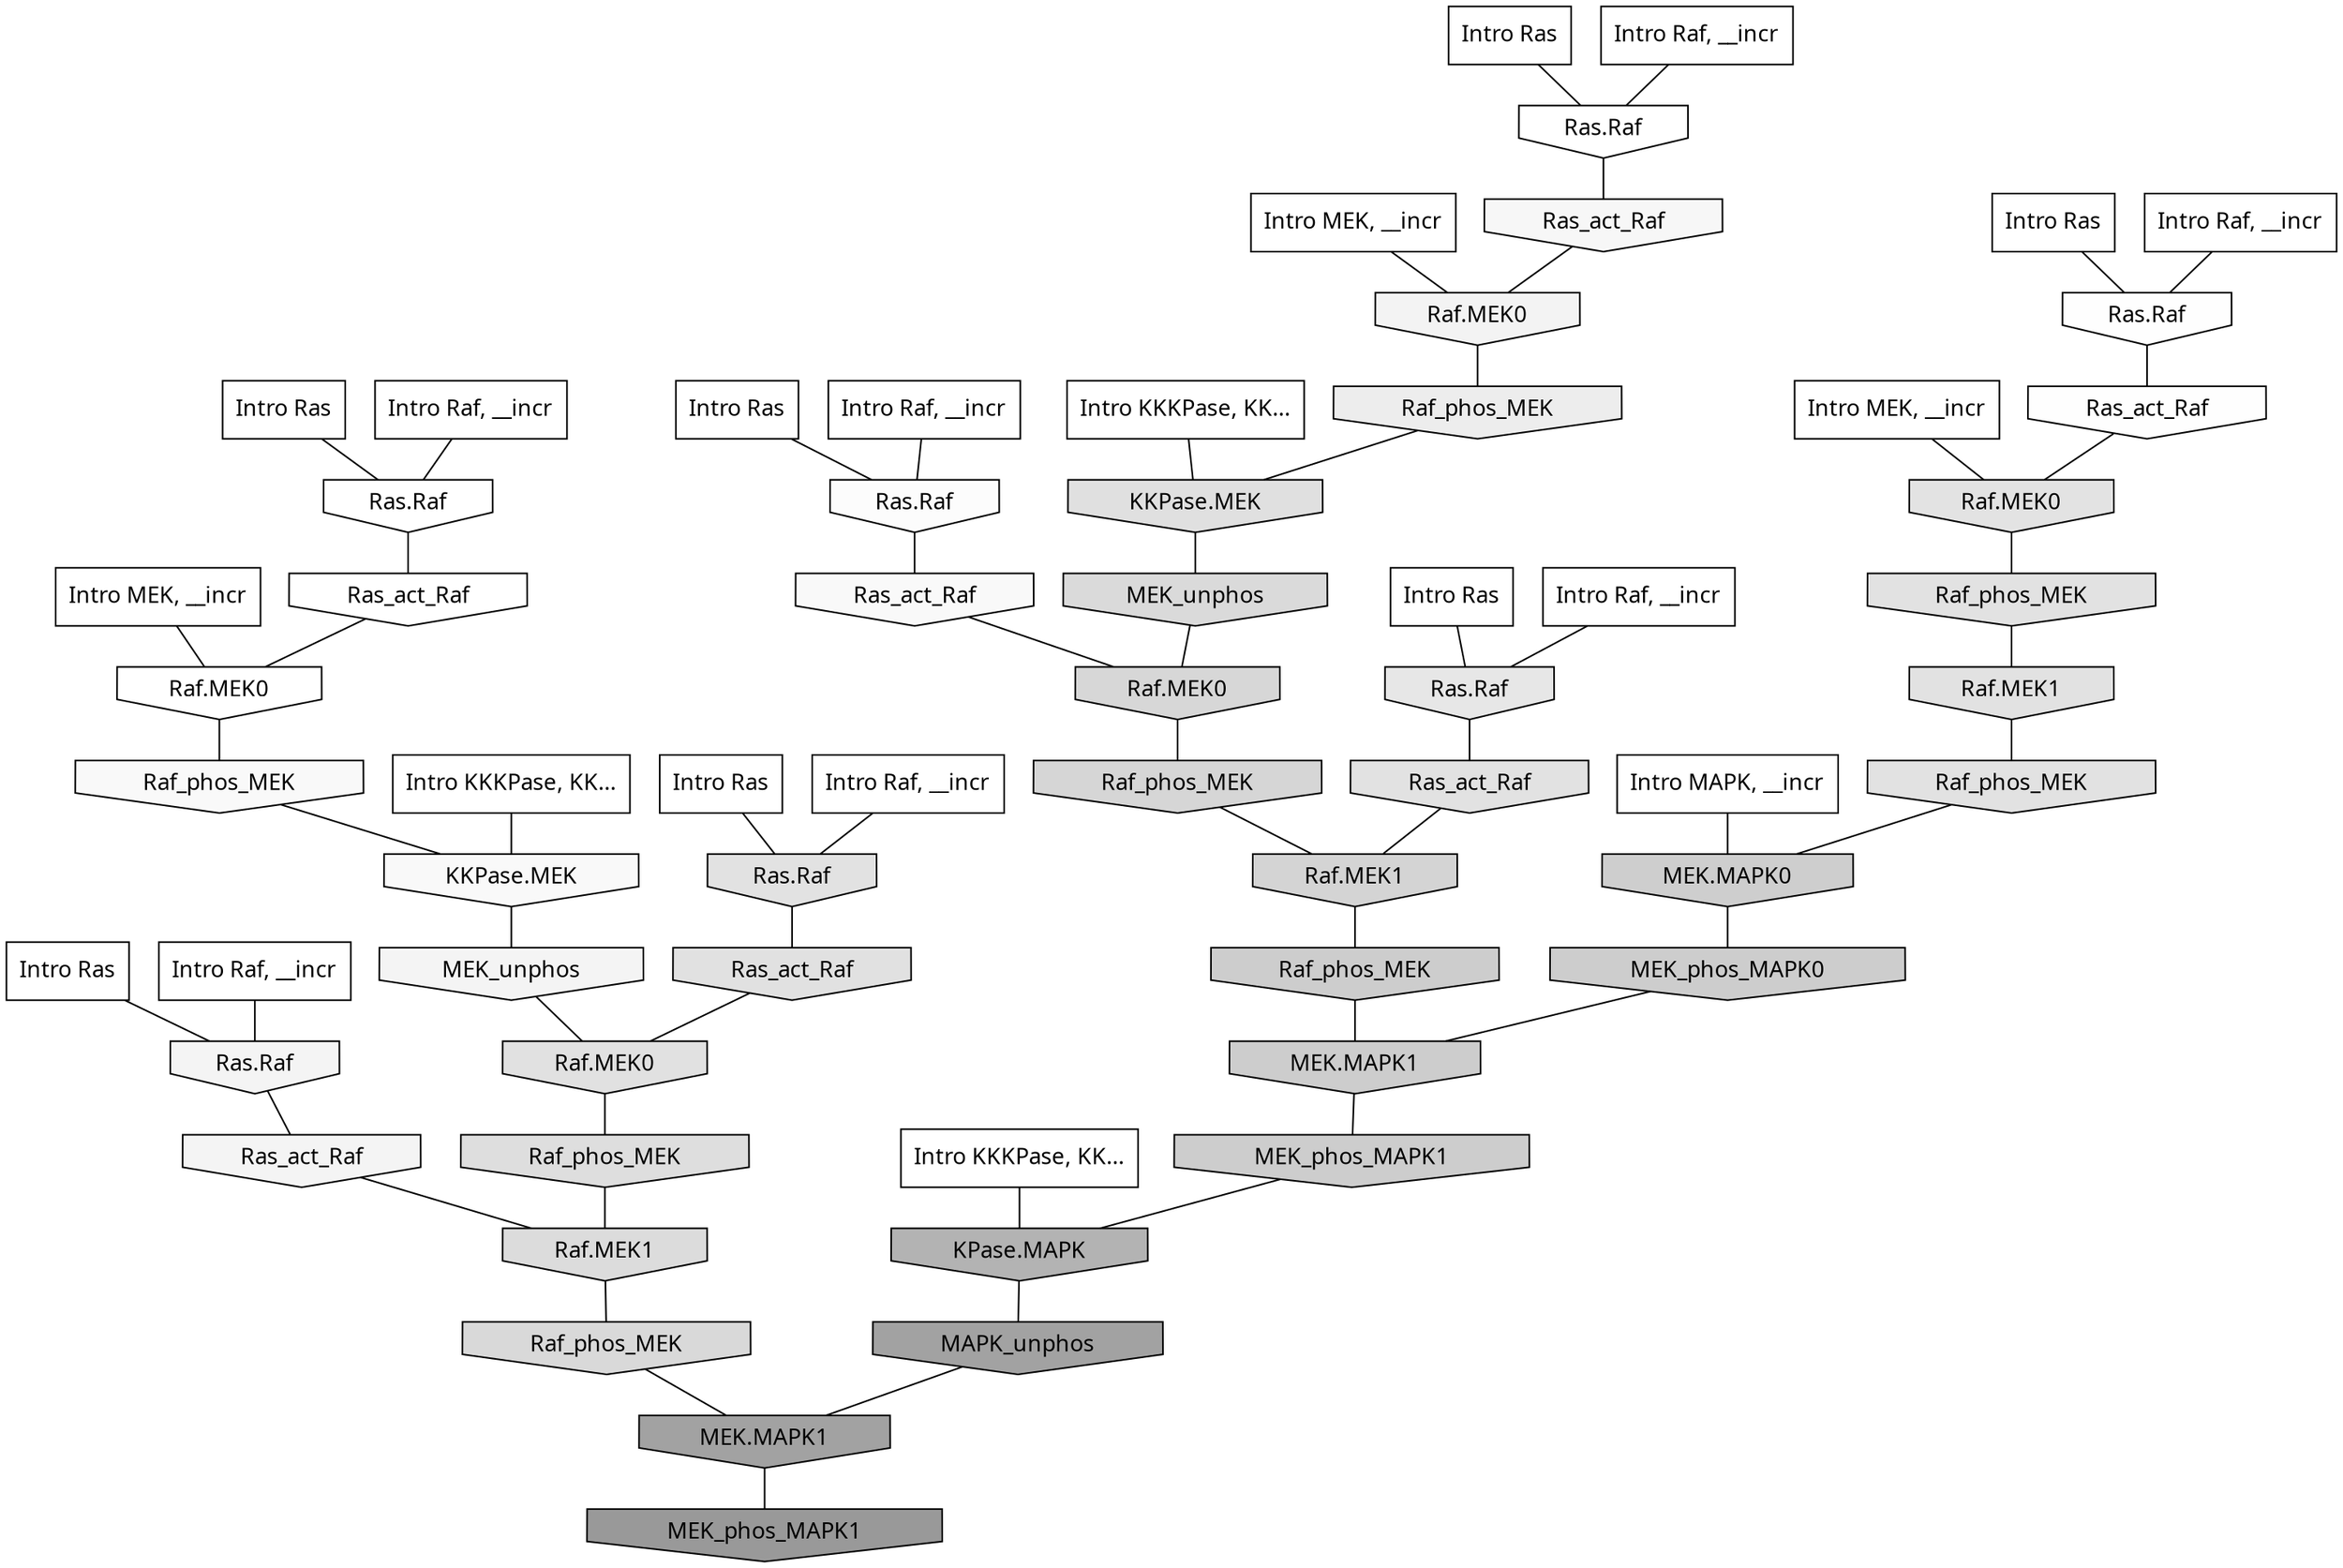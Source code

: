 digraph G{
  rankdir="TB";
  ranksep=0.30;
  node [fontname="CMU Serif"];
  edge [fontname="CMU Serif"];
  
  9 [label="Intro Ras", shape=rectangle, style=filled, fillcolor="0.000 0.000 1.000"]
  
  11 [label="Intro Ras", shape=rectangle, style=filled, fillcolor="0.000 0.000 1.000"]
  
  45 [label="Intro Ras", shape=rectangle, style=filled, fillcolor="0.000 0.000 1.000"]
  
  48 [label="Intro Ras", shape=rectangle, style=filled, fillcolor="0.000 0.000 1.000"]
  
  58 [label="Intro Ras", shape=rectangle, style=filled, fillcolor="0.000 0.000 1.000"]
  
  80 [label="Intro Ras", shape=rectangle, style=filled, fillcolor="0.000 0.000 1.000"]
  
  99 [label="Intro Ras", shape=rectangle, style=filled, fillcolor="0.000 0.000 1.000"]
  
  504 [label="Intro Raf, __incr", shape=rectangle, style=filled, fillcolor="0.000 0.000 1.000"]
  
  650 [label="Intro Raf, __incr", shape=rectangle, style=filled, fillcolor="0.000 0.000 1.000"]
  
  861 [label="Intro Raf, __incr", shape=rectangle, style=filled, fillcolor="0.000 0.000 1.000"]
  
  869 [label="Intro Raf, __incr", shape=rectangle, style=filled, fillcolor="0.000 0.000 1.000"]
  
  935 [label="Intro Raf, __incr", shape=rectangle, style=filled, fillcolor="0.000 0.000 1.000"]
  
  942 [label="Intro Raf, __incr", shape=rectangle, style=filled, fillcolor="0.000 0.000 1.000"]
  
  943 [label="Intro Raf, __incr", shape=rectangle, style=filled, fillcolor="0.000 0.000 1.000"]
  
  1564 [label="Intro MEK, __incr", shape=rectangle, style=filled, fillcolor="0.000 0.000 1.000"]
  
  1727 [label="Intro MEK, __incr", shape=rectangle, style=filled, fillcolor="0.000 0.000 1.000"]
  
  1943 [label="Intro MEK, __incr", shape=rectangle, style=filled, fillcolor="0.000 0.000 1.000"]
  
  2791 [label="Intro MAPK, __incr", shape=rectangle, style=filled, fillcolor="0.000 0.000 1.000"]
  
  3116 [label="Intro KKKPase, KK...", shape=rectangle, style=filled, fillcolor="0.000 0.000 1.000"]
  
  3123 [label="Intro KKKPase, KK...", shape=rectangle, style=filled, fillcolor="0.000 0.000 1.000"]
  
  3191 [label="Intro KKKPase, KK...", shape=rectangle, style=filled, fillcolor="0.000 0.000 1.000"]
  
  3206 [label="Ras.Raf", shape=invhouse, style=filled, fillcolor="0.000 0.000 1.000"]
  
  3298 [label="Ras.Raf", shape=invhouse, style=filled, fillcolor="0.000 0.000 1.000"]
  
  3308 [label="Ras_act_Raf", shape=invhouse, style=filled, fillcolor="0.000 0.000 0.999"]
  
  3350 [label="Raf.MEK0", shape=invhouse, style=filled, fillcolor="0.000 0.000 0.997"]
  
  3353 [label="Ras.Raf", shape=invhouse, style=filled, fillcolor="0.000 0.000 0.996"]
  
  3356 [label="Ras_act_Raf", shape=invhouse, style=filled, fillcolor="0.000 0.000 0.996"]
  
  3462 [label="Ras.Raf", shape=invhouse, style=filled, fillcolor="0.000 0.000 0.988"]
  
  3665 [label="Ras_act_Raf", shape=invhouse, style=filled, fillcolor="0.000 0.000 0.974"]
  
  3673 [label="Raf_phos_MEK", shape=invhouse, style=filled, fillcolor="0.000 0.000 0.974"]
  
  3680 [label="KKPase.MEK", shape=invhouse, style=filled, fillcolor="0.000 0.000 0.974"]
  
  3880 [label="Ras_act_Raf", shape=invhouse, style=filled, fillcolor="0.000 0.000 0.966"]
  
  4167 [label="MEK_unphos", shape=invhouse, style=filled, fillcolor="0.000 0.000 0.957"]
  
  4181 [label="Ras.Raf", shape=invhouse, style=filled, fillcolor="0.000 0.000 0.956"]
  
  4208 [label="Ras_act_Raf", shape=invhouse, style=filled, fillcolor="0.000 0.000 0.955"]
  
  4312 [label="Raf.MEK0", shape=invhouse, style=filled, fillcolor="0.000 0.000 0.951"]
  
  5040 [label="Raf_phos_MEK", shape=invhouse, style=filled, fillcolor="0.000 0.000 0.928"]
  
  5898 [label="Ras.Raf", shape=invhouse, style=filled, fillcolor="0.000 0.000 0.904"]
  
  6484 [label="Raf.MEK0", shape=invhouse, style=filled, fillcolor="0.000 0.000 0.890"]
  
  6709 [label="Raf_phos_MEK", shape=invhouse, style=filled, fillcolor="0.000 0.000 0.885"]
  
  6711 [label="Raf.MEK1", shape=invhouse, style=filled, fillcolor="0.000 0.000 0.885"]
  
  6715 [label="Raf_phos_MEK", shape=invhouse, style=filled, fillcolor="0.000 0.000 0.885"]
  
  6729 [label="Ras_act_Raf", shape=invhouse, style=filled, fillcolor="0.000 0.000 0.885"]
  
  6755 [label="Ras.Raf", shape=invhouse, style=filled, fillcolor="0.000 0.000 0.885"]
  
  6894 [label="Ras_act_Raf", shape=invhouse, style=filled, fillcolor="0.000 0.000 0.882"]
  
  6899 [label="Raf.MEK0", shape=invhouse, style=filled, fillcolor="0.000 0.000 0.882"]
  
  7154 [label="KKPase.MEK", shape=invhouse, style=filled, fillcolor="0.000 0.000 0.878"]
  
  7600 [label="Raf_phos_MEK", shape=invhouse, style=filled, fillcolor="0.000 0.000 0.871"]
  
  8287 [label="Raf.MEK1", shape=invhouse, style=filled, fillcolor="0.000 0.000 0.860"]
  
  8598 [label="MEK_unphos", shape=invhouse, style=filled, fillcolor="0.000 0.000 0.855"]
  
  8927 [label="Raf_phos_MEK", shape=invhouse, style=filled, fillcolor="0.000 0.000 0.850"]
  
  9804 [label="Raf.MEK0", shape=invhouse, style=filled, fillcolor="0.000 0.000 0.840"]
  
  10031 [label="Raf_phos_MEK", shape=invhouse, style=filled, fillcolor="0.000 0.000 0.838"]
  
  10558 [label="Raf.MEK1", shape=invhouse, style=filled, fillcolor="0.000 0.000 0.832"]
  
  13371 [label="MEK.MAPK0", shape=invhouse, style=filled, fillcolor="0.000 0.000 0.807"]
  
  13673 [label="MEK_phos_MAPK0", shape=invhouse, style=filled, fillcolor="0.000 0.000 0.804"]
  
  13964 [label="Raf_phos_MEK", shape=invhouse, style=filled, fillcolor="0.000 0.000 0.802"]
  
  13966 [label="MEK.MAPK1", shape=invhouse, style=filled, fillcolor="0.000 0.000 0.802"]
  
  14003 [label="MEK_phos_MAPK1", shape=invhouse, style=filled, fillcolor="0.000 0.000 0.802"]
  
  20222 [label="KPase.MAPK", shape=invhouse, style=filled, fillcolor="0.000 0.000 0.702"]
  
  22337 [label="MAPK_unphos", shape=invhouse, style=filled, fillcolor="0.000 0.000 0.633"]
  
  22338 [label="MEK.MAPK1", shape=invhouse, style=filled, fillcolor="0.000 0.000 0.633"]
  
  23371 [label="MEK_phos_MAPK1", shape=invhouse, style=filled, fillcolor="0.000 0.000 0.600"]
  
  
  22338 -> 23371 [dir=none, color="0.000 0.000 0.000"] 
  22337 -> 22338 [dir=none, color="0.000 0.000 0.000"] 
  20222 -> 22337 [dir=none, color="0.000 0.000 0.000"] 
  14003 -> 20222 [dir=none, color="0.000 0.000 0.000"] 
  13966 -> 14003 [dir=none, color="0.000 0.000 0.000"] 
  13964 -> 13966 [dir=none, color="0.000 0.000 0.000"] 
  13673 -> 13966 [dir=none, color="0.000 0.000 0.000"] 
  13371 -> 13673 [dir=none, color="0.000 0.000 0.000"] 
  10558 -> 13964 [dir=none, color="0.000 0.000 0.000"] 
  10031 -> 10558 [dir=none, color="0.000 0.000 0.000"] 
  9804 -> 10031 [dir=none, color="0.000 0.000 0.000"] 
  8927 -> 22338 [dir=none, color="0.000 0.000 0.000"] 
  8598 -> 9804 [dir=none, color="0.000 0.000 0.000"] 
  8287 -> 8927 [dir=none, color="0.000 0.000 0.000"] 
  7600 -> 8287 [dir=none, color="0.000 0.000 0.000"] 
  7154 -> 8598 [dir=none, color="0.000 0.000 0.000"] 
  6899 -> 7600 [dir=none, color="0.000 0.000 0.000"] 
  6894 -> 6899 [dir=none, color="0.000 0.000 0.000"] 
  6755 -> 6894 [dir=none, color="0.000 0.000 0.000"] 
  6729 -> 10558 [dir=none, color="0.000 0.000 0.000"] 
  6715 -> 13371 [dir=none, color="0.000 0.000 0.000"] 
  6711 -> 6715 [dir=none, color="0.000 0.000 0.000"] 
  6709 -> 6711 [dir=none, color="0.000 0.000 0.000"] 
  6484 -> 6709 [dir=none, color="0.000 0.000 0.000"] 
  5898 -> 6729 [dir=none, color="0.000 0.000 0.000"] 
  5040 -> 7154 [dir=none, color="0.000 0.000 0.000"] 
  4312 -> 5040 [dir=none, color="0.000 0.000 0.000"] 
  4208 -> 8287 [dir=none, color="0.000 0.000 0.000"] 
  4181 -> 4208 [dir=none, color="0.000 0.000 0.000"] 
  4167 -> 6899 [dir=none, color="0.000 0.000 0.000"] 
  3880 -> 4312 [dir=none, color="0.000 0.000 0.000"] 
  3680 -> 4167 [dir=none, color="0.000 0.000 0.000"] 
  3673 -> 3680 [dir=none, color="0.000 0.000 0.000"] 
  3665 -> 9804 [dir=none, color="0.000 0.000 0.000"] 
  3462 -> 3665 [dir=none, color="0.000 0.000 0.000"] 
  3356 -> 6484 [dir=none, color="0.000 0.000 0.000"] 
  3353 -> 3356 [dir=none, color="0.000 0.000 0.000"] 
  3350 -> 3673 [dir=none, color="0.000 0.000 0.000"] 
  3308 -> 3350 [dir=none, color="0.000 0.000 0.000"] 
  3298 -> 3880 [dir=none, color="0.000 0.000 0.000"] 
  3206 -> 3308 [dir=none, color="0.000 0.000 0.000"] 
  3191 -> 20222 [dir=none, color="0.000 0.000 0.000"] 
  3123 -> 7154 [dir=none, color="0.000 0.000 0.000"] 
  3116 -> 3680 [dir=none, color="0.000 0.000 0.000"] 
  2791 -> 13371 [dir=none, color="0.000 0.000 0.000"] 
  1943 -> 3350 [dir=none, color="0.000 0.000 0.000"] 
  1727 -> 4312 [dir=none, color="0.000 0.000 0.000"] 
  1564 -> 6484 [dir=none, color="0.000 0.000 0.000"] 
  943 -> 6755 [dir=none, color="0.000 0.000 0.000"] 
  942 -> 3353 [dir=none, color="0.000 0.000 0.000"] 
  935 -> 4181 [dir=none, color="0.000 0.000 0.000"] 
  869 -> 3206 [dir=none, color="0.000 0.000 0.000"] 
  861 -> 3462 [dir=none, color="0.000 0.000 0.000"] 
  650 -> 5898 [dir=none, color="0.000 0.000 0.000"] 
  504 -> 3298 [dir=none, color="0.000 0.000 0.000"] 
  99 -> 3206 [dir=none, color="0.000 0.000 0.000"] 
  80 -> 4181 [dir=none, color="0.000 0.000 0.000"] 
  58 -> 3353 [dir=none, color="0.000 0.000 0.000"] 
  48 -> 5898 [dir=none, color="0.000 0.000 0.000"] 
  45 -> 6755 [dir=none, color="0.000 0.000 0.000"] 
  11 -> 3298 [dir=none, color="0.000 0.000 0.000"] 
  9 -> 3462 [dir=none, color="0.000 0.000 0.000"] 
  
  }
